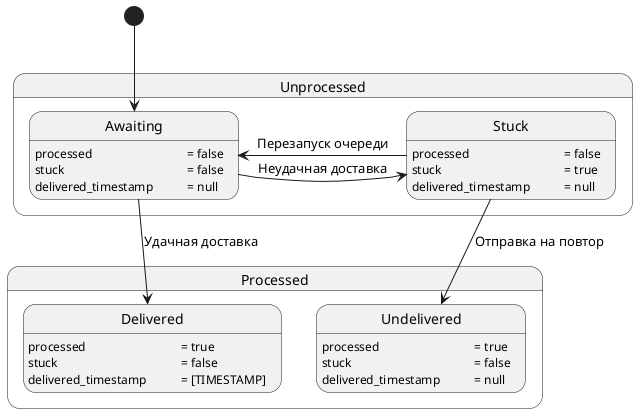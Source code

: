 @startuml

state Unprocessed {

    Awaiting: processed\t\t\t\t = false
    Awaiting: stuck\t\t\t\t\t = false
    Awaiting: delivered_timestamp\t\t = null

    Stuck: processed\t\t\t\t = false
    Stuck: stuck\t\t\t\t\t = true
    Stuck: delivered_timestamp\t\t = null

}

state Processed {

    Undelivered: processed\t\t\t\t = true
    Undelivered: stuck\t\t\t\t\t = false
    Undelivered: delivered_timestamp\t\t = null

    Delivered: processed\t\t\t\t = true
    Delivered: stuck\t\t\t\t\t = false
    Delivered: delivered_timestamp\t\t = [TIMESTAMP]

}

[*] --> Awaiting

Awaiting -> Stuck: Неудачная доставка
Awaiting -> Delivered : Удачная доставка

Stuck -left-> Awaiting : Перезапуск очереди
Stuck --> Undelivered : Отправка на повтор

@enduml
